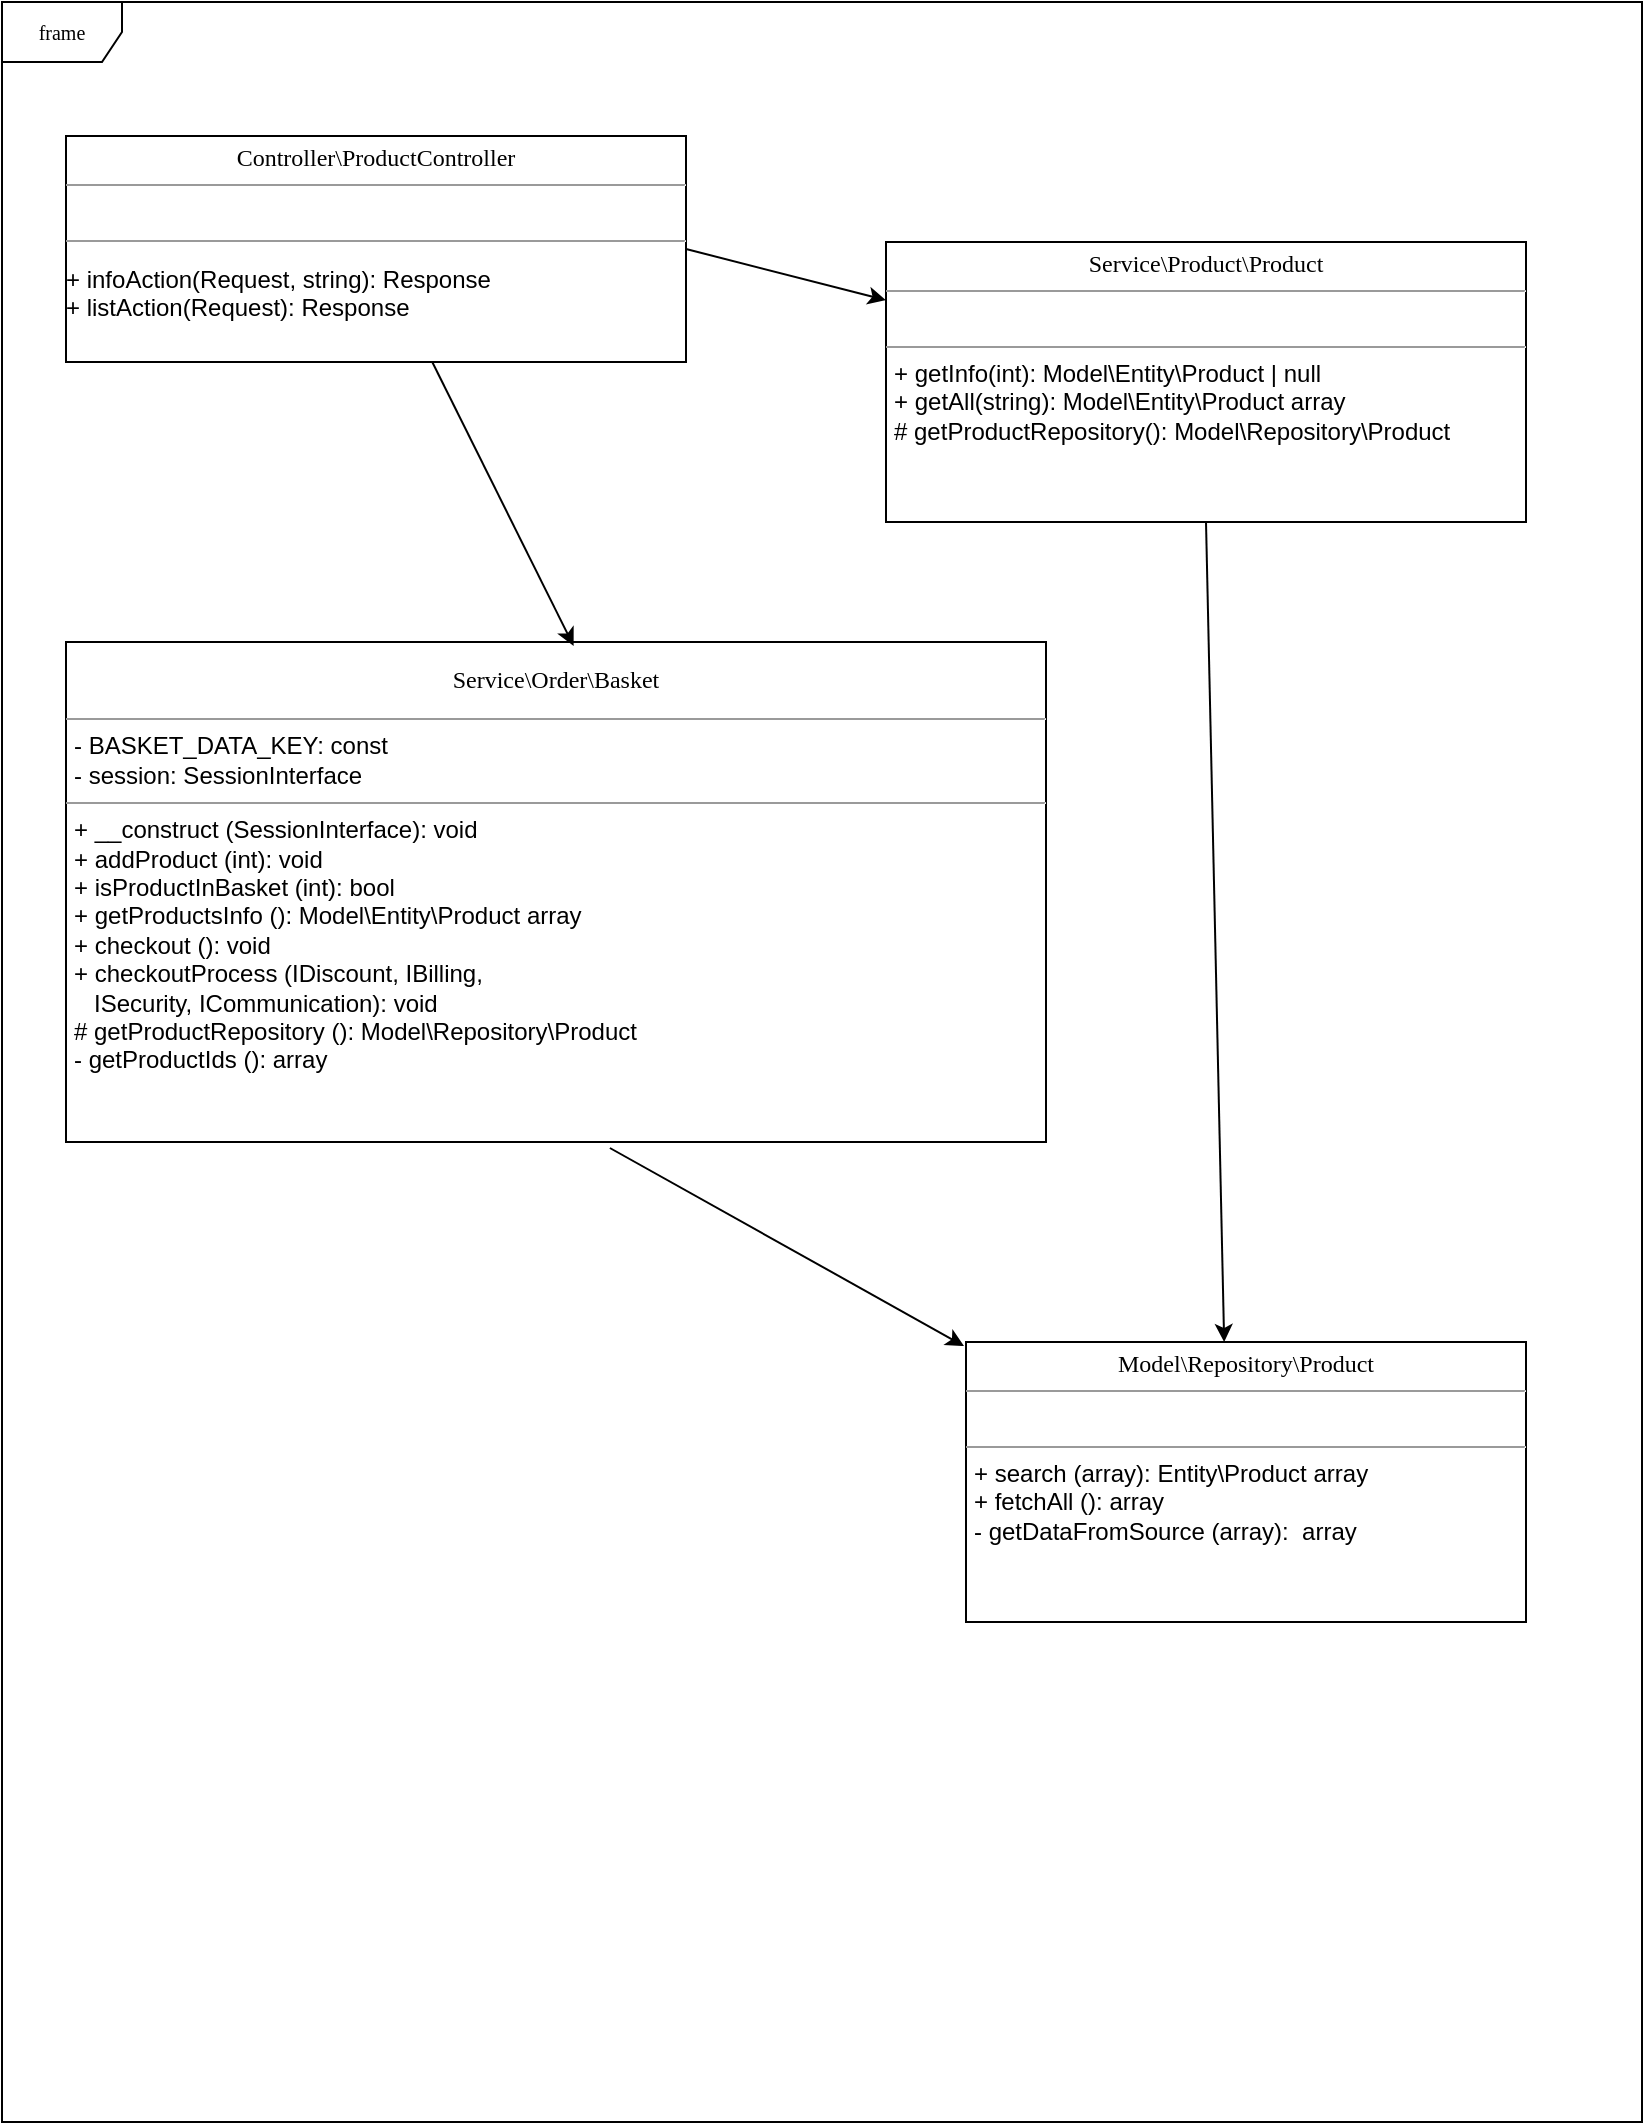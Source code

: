 <mxfile version="10.7.9" type="device"><diagram name="Page-1" id="c4acf3e9-155e-7222-9cf6-157b1a14988f"><mxGraphModel dx="1074" dy="555" grid="1" gridSize="10" guides="1" tooltips="1" connect="1" arrows="1" fold="1" page="1" pageScale="1" pageWidth="850" pageHeight="1100" background="#ffffff" math="0" shadow="0"><root><mxCell id="0"/><mxCell id="1" parent="0"/><mxCell id="17acba5748e5396b-1" value="frame" style="shape=umlFrame;whiteSpace=wrap;html=1;rounded=0;shadow=0;comic=0;labelBackgroundColor=none;strokeColor=#000000;strokeWidth=1;fillColor=#ffffff;fontFamily=Verdana;fontSize=10;fontColor=#000000;align=center;" parent="1" vertex="1"><mxGeometry x="28" y="20" width="820" height="1060" as="geometry"/></mxCell><mxCell id="5d2195bd80daf111-18" value="&lt;p style=&quot;margin: 0px ; margin-top: 4px ; text-align: center&quot;&gt;&lt;font face=&quot;Verdana&quot;&gt;Controller\ProductController&lt;/font&gt;&lt;br&gt;&lt;/p&gt;&lt;hr size=&quot;1&quot;&gt;&lt;p style=&quot;margin: 0px ; margin-left: 4px&quot;&gt;&lt;br&gt;&lt;/p&gt;&lt;hr size=&quot;1&quot;&gt;&lt;p&gt;+ infoAction(Request, string): Response&lt;br&gt;+ listAction(Request): Response&lt;/p&gt;" style="verticalAlign=top;align=left;overflow=fill;fontSize=12;fontFamily=Helvetica;html=1;rounded=0;shadow=0;comic=0;labelBackgroundColor=none;strokeColor=#000000;strokeWidth=1;fillColor=#ffffff;" parent="1" vertex="1"><mxGeometry x="60" y="87" width="310" height="113" as="geometry"/></mxCell><mxCell id="7IgujaQqKZNfC_QxLhCx-1" value="&lt;p style=&quot;margin: 0px ; margin-top: 4px ; text-align: center&quot;&gt;&lt;font face=&quot;Verdana&quot;&gt;Service\Product\Product&lt;/font&gt;&lt;br&gt;&lt;/p&gt;&lt;hr size=&quot;1&quot;&gt;&lt;div&gt;&lt;br&gt;&lt;/div&gt;&lt;hr size=&quot;1&quot;&gt;&lt;p style=&quot;margin: 0px ; margin-left: 4px&quot;&gt;+ getInfo(int): Model\Entity\Product | null&lt;br&gt;+ getAll(string): Model\Entity\Product array&lt;/p&gt;&lt;p style=&quot;margin: 0px ; margin-left: 4px&quot;&gt;# getProductRepository(): Model\Repository\Product&lt;/p&gt;" style="verticalAlign=top;align=left;overflow=fill;fontSize=12;fontFamily=Helvetica;html=1;rounded=0;shadow=0;comic=0;labelBackgroundColor=none;strokeColor=#000000;strokeWidth=1;fillColor=#ffffff;" parent="1" vertex="1"><mxGeometry x="470" y="140" width="320" height="140" as="geometry"/></mxCell><mxCell id="7IgujaQqKZNfC_QxLhCx-2" value="&lt;div align=&quot;center&quot;&gt;&lt;pre&gt;&lt;font face=&quot;Verdana&quot;&gt;&lt;span&gt;Service\Order\Basket&lt;/span&gt;&lt;/font&gt;&lt;/pre&gt;&lt;/div&gt;&lt;hr size=&quot;1&quot;&gt;&lt;p style=&quot;margin: 0px ; margin-left: 4px&quot;&gt;- BASKET_DATA_KEY: const&lt;br&gt;- session: SessionInterface&lt;br&gt;&lt;/p&gt;&lt;hr size=&quot;1&quot;&gt;&lt;p style=&quot;margin: 0px ; margin-left: 4px&quot;&gt;+ __construct (SessionInterface): void&lt;br&gt;+ addProduct (int): void&lt;/p&gt;&lt;p style=&quot;margin: 0px ; margin-left: 4px&quot;&gt;+ isProductInBasket (int): bool&lt;/p&gt;&lt;p style=&quot;margin: 0px ; margin-left: 4px&quot;&gt;+ getProductsInfo (): Model\Entity\Product array&lt;/p&gt;&lt;p style=&quot;margin: 0px ; margin-left: 4px&quot;&gt;+ checkout (): void&lt;/p&gt;&lt;p style=&quot;margin: 0px ; margin-left: 4px&quot;&gt;+ checkoutProcess (IDiscount, IBilling, &lt;br&gt;&lt;/p&gt;&lt;p style=&quot;margin: 0px ; margin-left: 4px&quot;&gt;&amp;nbsp;&amp;nbsp; ISecurity, ICommunication): void&lt;/p&gt;&lt;p style=&quot;margin: 0px ; margin-left: 4px&quot;&gt;# getProductRepository (): Model\Repository\Product&lt;/p&gt;&lt;p style=&quot;margin: 0px ; margin-left: 4px&quot;&gt;- getProductIds (): array&lt;br&gt;&lt;/p&gt;" style="verticalAlign=top;align=left;overflow=fill;fontSize=12;fontFamily=Helvetica;html=1;rounded=0;shadow=0;comic=0;labelBackgroundColor=none;strokeColor=#000000;strokeWidth=1;fillColor=#ffffff;" parent="1" vertex="1"><mxGeometry x="60" y="340" width="490" height="250" as="geometry"/></mxCell><mxCell id="7IgujaQqKZNfC_QxLhCx-3" value="&lt;p style=&quot;margin: 0px ; margin-top: 4px ; text-align: center&quot;&gt;&lt;font face=&quot;Verdana&quot;&gt;Model\Repository\Product&lt;/font&gt;&lt;br&gt;&lt;/p&gt;&lt;hr size=&quot;1&quot;&gt;&lt;p style=&quot;margin: 0px ; margin-left: 4px&quot;&gt;&lt;br&gt;&lt;/p&gt;&lt;hr size=&quot;1&quot;&gt;&lt;p style=&quot;margin: 0px ; margin-left: 4px&quot;&gt;+ search (array): Entity\Product array&lt;br&gt;+ fetchAll (): array&lt;/p&gt;&lt;p style=&quot;margin: 0px ; margin-left: 4px&quot;&gt;- getDataFromSource (array):&amp;nbsp; array&lt;/p&gt;" style="verticalAlign=top;align=left;overflow=fill;fontSize=12;fontFamily=Helvetica;html=1;rounded=0;shadow=0;comic=0;labelBackgroundColor=none;strokeColor=#000000;strokeWidth=1;fillColor=#ffffff;" parent="1" vertex="1"><mxGeometry x="510" y="690" width="280" height="140" as="geometry"/></mxCell><mxCell id="7IgujaQqKZNfC_QxLhCx-9" value="" style="endArrow=classic;html=1;exitX=1;exitY=0.5;exitDx=0;exitDy=0;" parent="1" source="5d2195bd80daf111-18" target="7IgujaQqKZNfC_QxLhCx-1" edge="1"><mxGeometry width="50" height="50" relative="1" as="geometry"><mxPoint x="120" y="260" as="sourcePoint"/><mxPoint x="170" y="210" as="targetPoint"/></mxGeometry></mxCell><mxCell id="7IgujaQqKZNfC_QxLhCx-10" value="" style="endArrow=classic;html=1;entryX=0.518;entryY=0.008;entryDx=0;entryDy=0;entryPerimeter=0;" parent="1" source="5d2195bd80daf111-18" target="7IgujaQqKZNfC_QxLhCx-2" edge="1"><mxGeometry width="50" height="50" relative="1" as="geometry"><mxPoint x="380" y="154" as="sourcePoint"/><mxPoint x="480" y="179.385" as="targetPoint"/></mxGeometry></mxCell><mxCell id="7IgujaQqKZNfC_QxLhCx-11" value="" style="endArrow=classic;html=1;entryX=0.518;entryY=0.008;entryDx=0;entryDy=0;entryPerimeter=0;exitX=0.555;exitY=1.012;exitDx=0;exitDy=0;exitPerimeter=0;" parent="1" source="7IgujaQqKZNfC_QxLhCx-2" edge="1"><mxGeometry width="50" height="50" relative="1" as="geometry"><mxPoint x="438.179" y="550" as="sourcePoint"/><mxPoint x="509" y="692" as="targetPoint"/></mxGeometry></mxCell><mxCell id="7IgujaQqKZNfC_QxLhCx-12" value="" style="endArrow=classic;html=1;entryX=0.461;entryY=0;entryDx=0;entryDy=0;entryPerimeter=0;exitX=0.5;exitY=1;exitDx=0;exitDy=0;" parent="1" source="7IgujaQqKZNfC_QxLhCx-1" target="7IgujaQqKZNfC_QxLhCx-3" edge="1"><mxGeometry width="50" height="50" relative="1" as="geometry"><mxPoint x="600" y="380" as="sourcePoint"/><mxPoint x="777" y="479" as="targetPoint"/></mxGeometry></mxCell></root></mxGraphModel></diagram></mxfile>